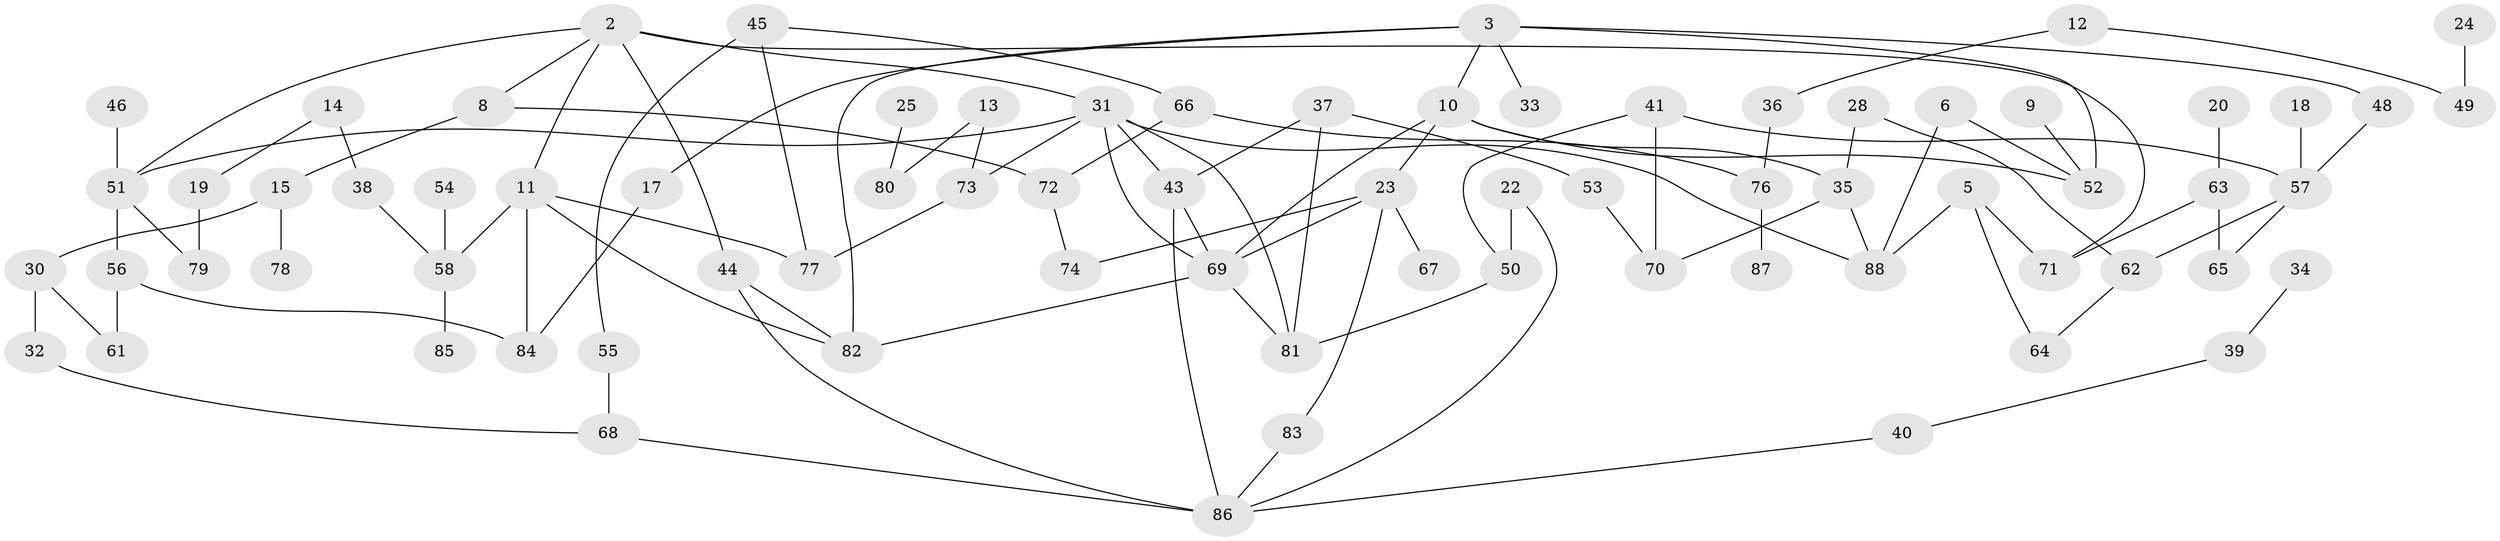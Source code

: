 // original degree distribution, {0: 0.088, 1: 0.28, 2: 0.272, 4: 0.112, 6: 0.032, 3: 0.152, 5: 0.056, 7: 0.008}
// Generated by graph-tools (version 1.1) at 2025/35/03/04/25 23:35:55]
// undirected, 75 vertices, 104 edges
graph export_dot {
  node [color=gray90,style=filled];
  2;
  3;
  5;
  6;
  8;
  9;
  10;
  11;
  12;
  13;
  14;
  15;
  17;
  18;
  19;
  20;
  22;
  23;
  24;
  25;
  28;
  30;
  31;
  32;
  33;
  34;
  35;
  36;
  37;
  38;
  39;
  40;
  41;
  43;
  44;
  45;
  46;
  48;
  49;
  50;
  51;
  52;
  53;
  54;
  55;
  56;
  57;
  58;
  61;
  62;
  63;
  64;
  65;
  66;
  67;
  68;
  69;
  70;
  71;
  72;
  73;
  74;
  76;
  77;
  78;
  79;
  80;
  81;
  82;
  83;
  84;
  85;
  86;
  87;
  88;
  2 -- 8 [weight=1.0];
  2 -- 11 [weight=1.0];
  2 -- 31 [weight=1.0];
  2 -- 44 [weight=1.0];
  2 -- 51 [weight=1.0];
  2 -- 71 [weight=1.0];
  3 -- 10 [weight=1.0];
  3 -- 17 [weight=1.0];
  3 -- 33 [weight=1.0];
  3 -- 48 [weight=1.0];
  3 -- 52 [weight=1.0];
  3 -- 82 [weight=1.0];
  5 -- 64 [weight=1.0];
  5 -- 71 [weight=1.0];
  5 -- 88 [weight=1.0];
  6 -- 52 [weight=1.0];
  6 -- 88 [weight=1.0];
  8 -- 15 [weight=1.0];
  8 -- 72 [weight=1.0];
  9 -- 52 [weight=1.0];
  10 -- 23 [weight=1.0];
  10 -- 35 [weight=1.0];
  10 -- 52 [weight=1.0];
  10 -- 69 [weight=1.0];
  11 -- 58 [weight=1.0];
  11 -- 77 [weight=1.0];
  11 -- 82 [weight=1.0];
  11 -- 84 [weight=1.0];
  12 -- 36 [weight=1.0];
  12 -- 49 [weight=1.0];
  13 -- 73 [weight=1.0];
  13 -- 80 [weight=1.0];
  14 -- 19 [weight=1.0];
  14 -- 38 [weight=1.0];
  15 -- 30 [weight=1.0];
  15 -- 78 [weight=1.0];
  17 -- 84 [weight=1.0];
  18 -- 57 [weight=1.0];
  19 -- 79 [weight=1.0];
  20 -- 63 [weight=1.0];
  22 -- 50 [weight=1.0];
  22 -- 86 [weight=1.0];
  23 -- 67 [weight=1.0];
  23 -- 69 [weight=1.0];
  23 -- 74 [weight=1.0];
  23 -- 83 [weight=1.0];
  24 -- 49 [weight=1.0];
  25 -- 80 [weight=1.0];
  28 -- 35 [weight=1.0];
  28 -- 62 [weight=1.0];
  30 -- 32 [weight=1.0];
  30 -- 61 [weight=1.0];
  31 -- 43 [weight=1.0];
  31 -- 51 [weight=1.0];
  31 -- 69 [weight=1.0];
  31 -- 73 [weight=1.0];
  31 -- 81 [weight=1.0];
  31 -- 88 [weight=1.0];
  32 -- 68 [weight=1.0];
  34 -- 39 [weight=1.0];
  35 -- 70 [weight=1.0];
  35 -- 88 [weight=1.0];
  36 -- 76 [weight=1.0];
  37 -- 43 [weight=1.0];
  37 -- 53 [weight=1.0];
  37 -- 81 [weight=1.0];
  38 -- 58 [weight=1.0];
  39 -- 40 [weight=1.0];
  40 -- 86 [weight=1.0];
  41 -- 50 [weight=1.0];
  41 -- 57 [weight=1.0];
  41 -- 70 [weight=1.0];
  43 -- 69 [weight=1.0];
  43 -- 86 [weight=1.0];
  44 -- 82 [weight=1.0];
  44 -- 86 [weight=1.0];
  45 -- 55 [weight=1.0];
  45 -- 66 [weight=1.0];
  45 -- 77 [weight=1.0];
  46 -- 51 [weight=1.0];
  48 -- 57 [weight=1.0];
  50 -- 81 [weight=1.0];
  51 -- 56 [weight=1.0];
  51 -- 79 [weight=1.0];
  53 -- 70 [weight=1.0];
  54 -- 58 [weight=1.0];
  55 -- 68 [weight=1.0];
  56 -- 61 [weight=1.0];
  56 -- 84 [weight=1.0];
  57 -- 62 [weight=1.0];
  57 -- 65 [weight=1.0];
  58 -- 85 [weight=1.0];
  62 -- 64 [weight=1.0];
  63 -- 65 [weight=1.0];
  63 -- 71 [weight=1.0];
  66 -- 72 [weight=1.0];
  66 -- 76 [weight=1.0];
  68 -- 86 [weight=1.0];
  69 -- 81 [weight=1.0];
  69 -- 82 [weight=1.0];
  72 -- 74 [weight=1.0];
  73 -- 77 [weight=1.0];
  76 -- 87 [weight=1.0];
  83 -- 86 [weight=1.0];
}
